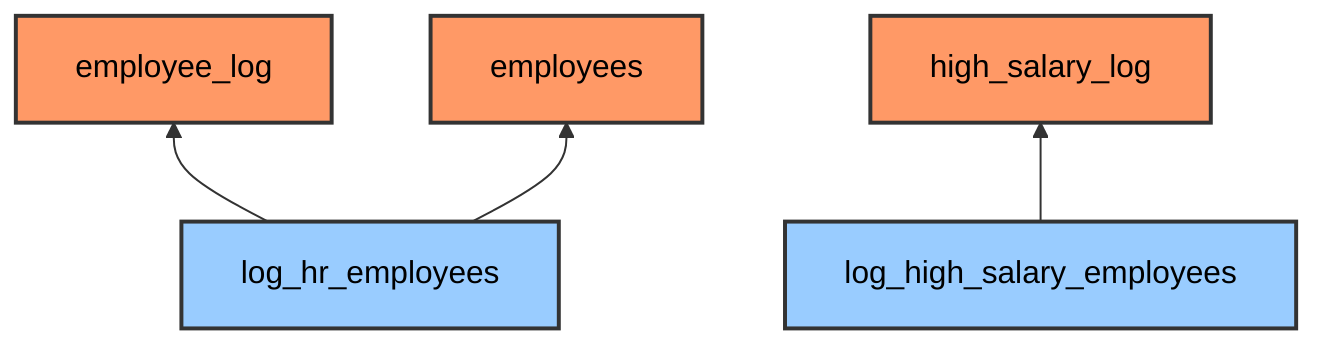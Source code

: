 graph BT
    %% Node styles
    classDef table fill:#f96,stroke:#333,stroke-width:2px,color:#000;
    classDef stored_proc fill:#9cf,stroke:#333,stroke-width:2px ,color:#000;
    log_hr_employees --> employee_log
    log_hr_employees --> employees
    log_high_salary_employees --> high_salary_log
    class high_salary_log,employees,employee_log table;
    class log_hr_employees,log_high_salary_employees stored_proc;
